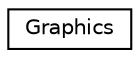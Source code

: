 digraph "Graphical Class Hierarchy"
{
 // LATEX_PDF_SIZE
  edge [fontname="Helvetica",fontsize="10",labelfontname="Helvetica",labelfontsize="10"];
  node [fontname="Helvetica",fontsize="10",shape=record];
  rankdir="LR";
  Node0 [label="Graphics",height=0.2,width=0.4,color="black", fillcolor="white", style="filled",URL="$classGraphics.html",tooltip=" "];
}

